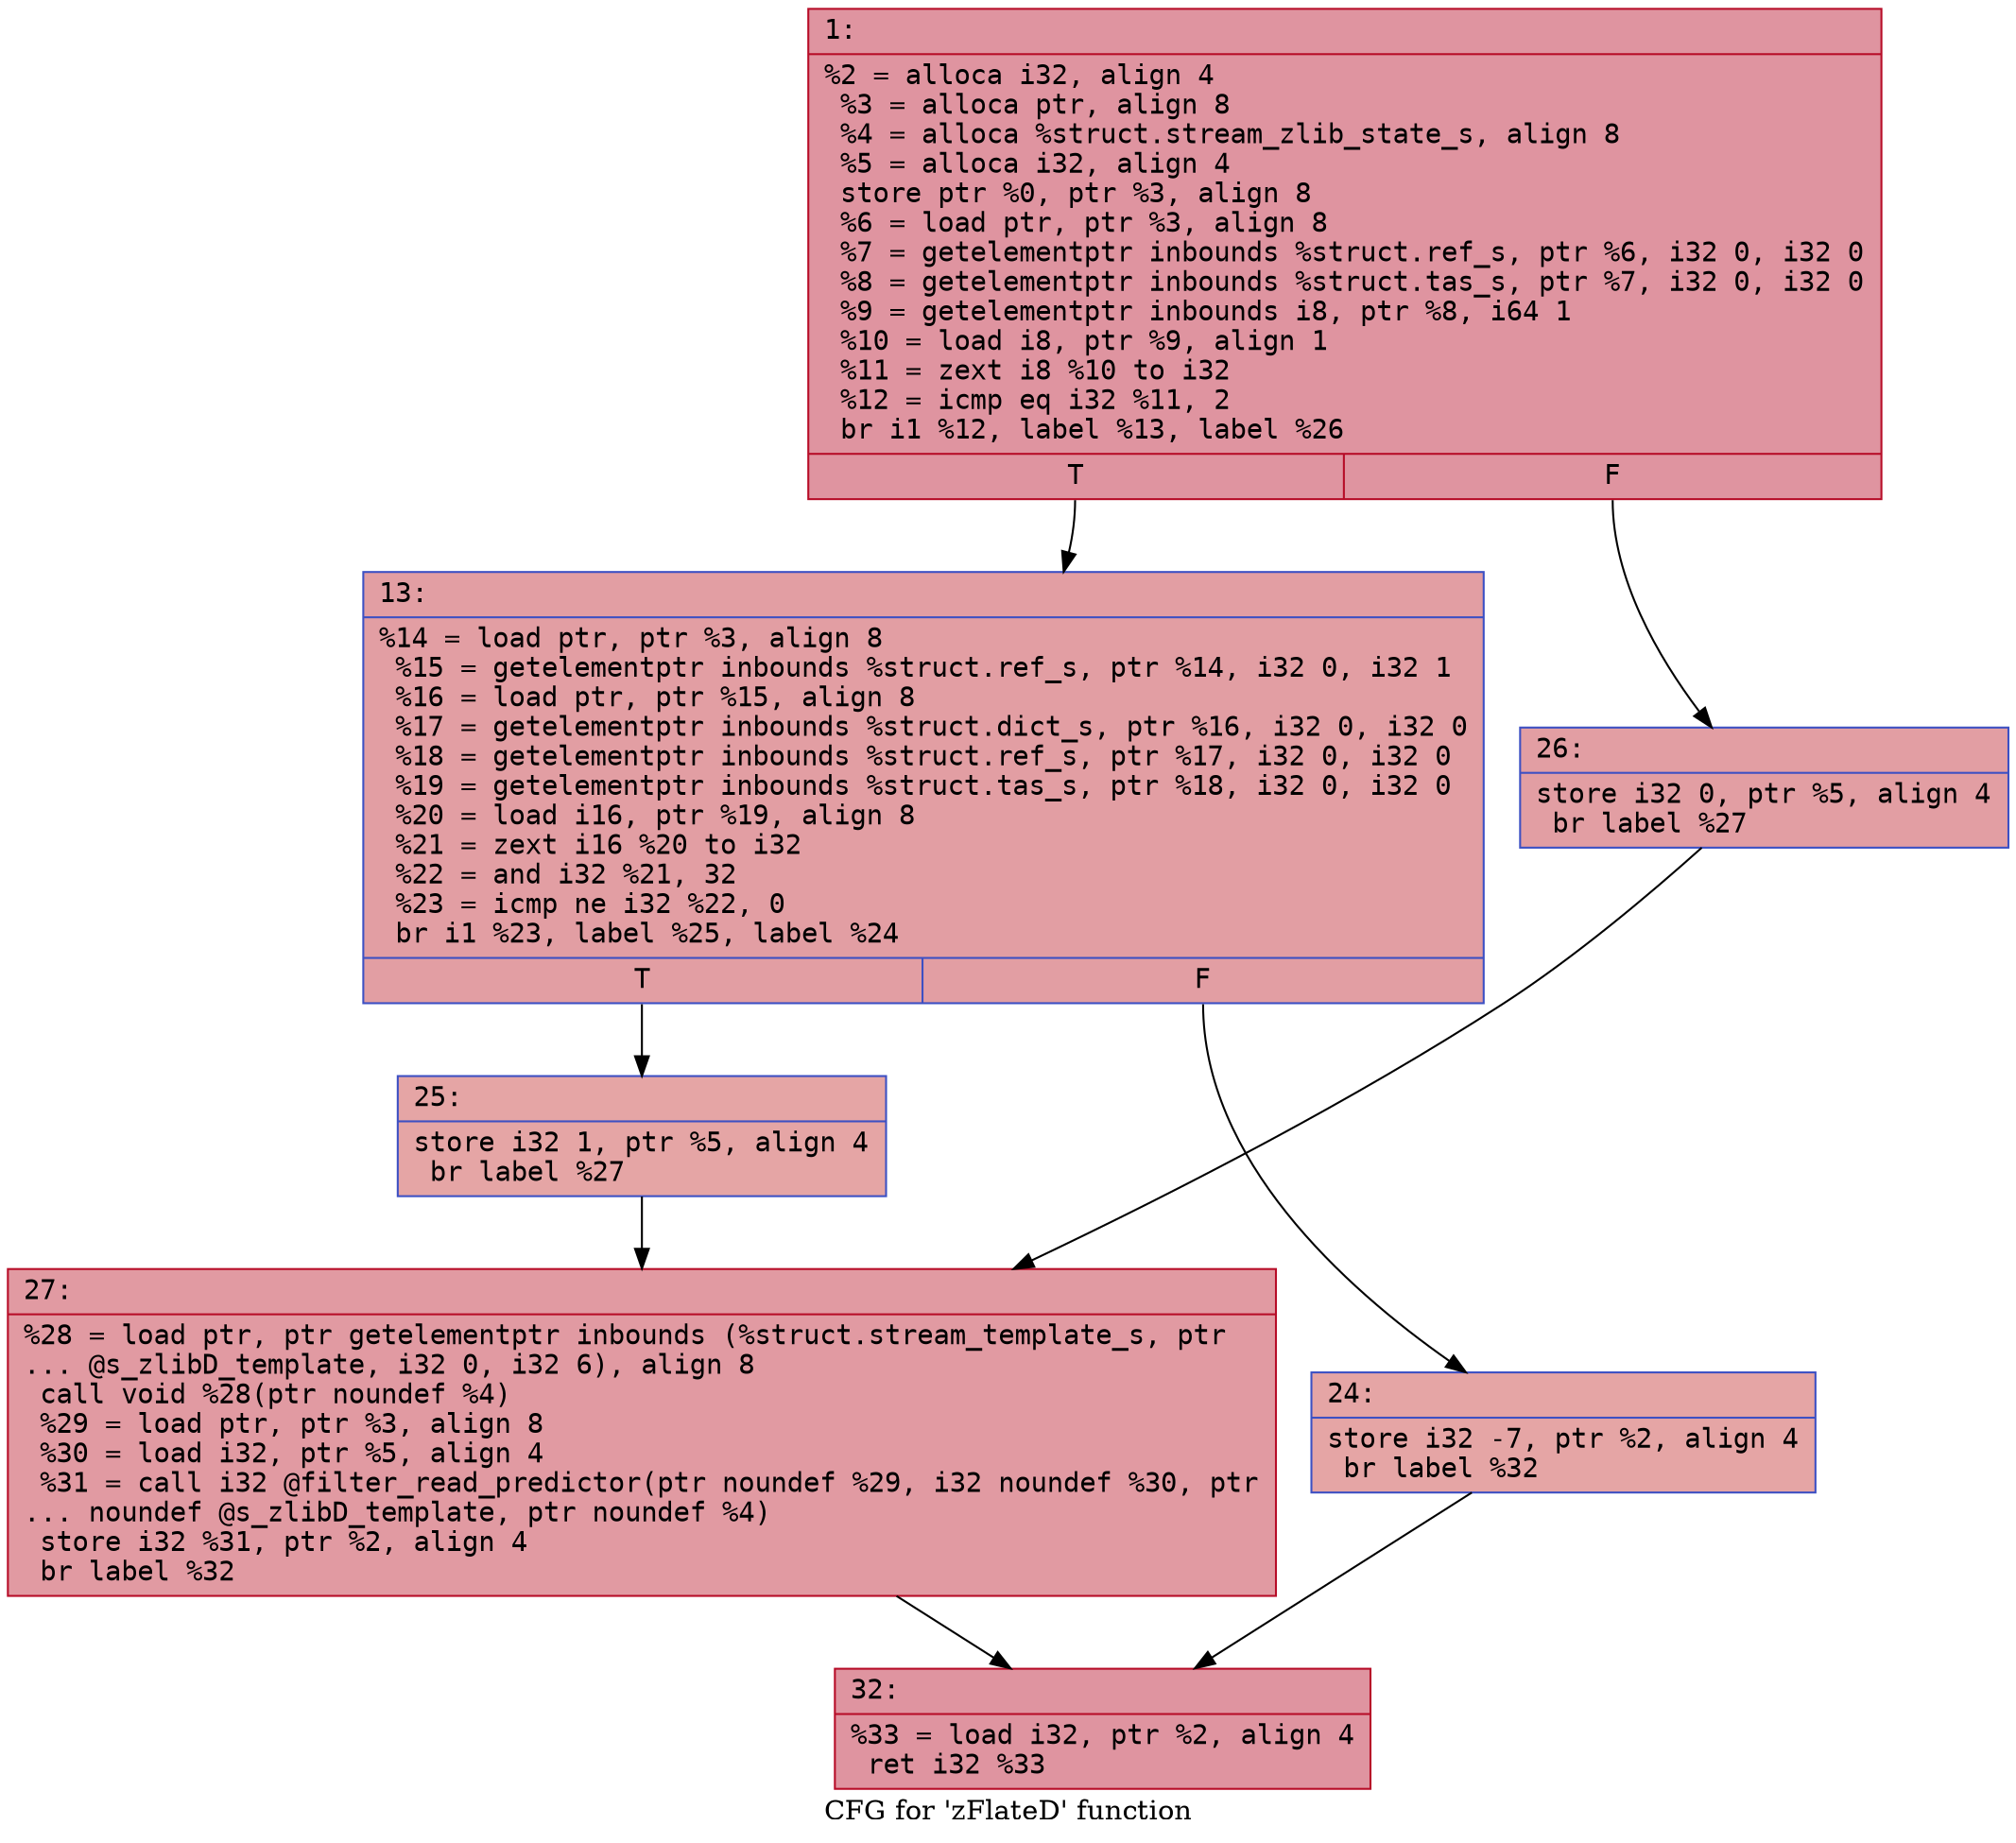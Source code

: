 digraph "CFG for 'zFlateD' function" {
	label="CFG for 'zFlateD' function";

	Node0x600000f5a1c0 [shape=record,color="#b70d28ff", style=filled, fillcolor="#b70d2870" fontname="Courier",label="{1:\l|  %2 = alloca i32, align 4\l  %3 = alloca ptr, align 8\l  %4 = alloca %struct.stream_zlib_state_s, align 8\l  %5 = alloca i32, align 4\l  store ptr %0, ptr %3, align 8\l  %6 = load ptr, ptr %3, align 8\l  %7 = getelementptr inbounds %struct.ref_s, ptr %6, i32 0, i32 0\l  %8 = getelementptr inbounds %struct.tas_s, ptr %7, i32 0, i32 0\l  %9 = getelementptr inbounds i8, ptr %8, i64 1\l  %10 = load i8, ptr %9, align 1\l  %11 = zext i8 %10 to i32\l  %12 = icmp eq i32 %11, 2\l  br i1 %12, label %13, label %26\l|{<s0>T|<s1>F}}"];
	Node0x600000f5a1c0:s0 -> Node0x600000f5a210[tooltip="1 -> 13\nProbability 50.00%" ];
	Node0x600000f5a1c0:s1 -> Node0x600000f5a300[tooltip="1 -> 26\nProbability 50.00%" ];
	Node0x600000f5a210 [shape=record,color="#3d50c3ff", style=filled, fillcolor="#be242e70" fontname="Courier",label="{13:\l|  %14 = load ptr, ptr %3, align 8\l  %15 = getelementptr inbounds %struct.ref_s, ptr %14, i32 0, i32 1\l  %16 = load ptr, ptr %15, align 8\l  %17 = getelementptr inbounds %struct.dict_s, ptr %16, i32 0, i32 0\l  %18 = getelementptr inbounds %struct.ref_s, ptr %17, i32 0, i32 0\l  %19 = getelementptr inbounds %struct.tas_s, ptr %18, i32 0, i32 0\l  %20 = load i16, ptr %19, align 8\l  %21 = zext i16 %20 to i32\l  %22 = and i32 %21, 32\l  %23 = icmp ne i32 %22, 0\l  br i1 %23, label %25, label %24\l|{<s0>T|<s1>F}}"];
	Node0x600000f5a210:s0 -> Node0x600000f5a2b0[tooltip="13 -> 25\nProbability 50.00%" ];
	Node0x600000f5a210:s1 -> Node0x600000f5a260[tooltip="13 -> 24\nProbability 50.00%" ];
	Node0x600000f5a260 [shape=record,color="#3d50c3ff", style=filled, fillcolor="#c5333470" fontname="Courier",label="{24:\l|  store i32 -7, ptr %2, align 4\l  br label %32\l}"];
	Node0x600000f5a260 -> Node0x600000f5a3a0[tooltip="24 -> 32\nProbability 100.00%" ];
	Node0x600000f5a2b0 [shape=record,color="#3d50c3ff", style=filled, fillcolor="#c5333470" fontname="Courier",label="{25:\l|  store i32 1, ptr %5, align 4\l  br label %27\l}"];
	Node0x600000f5a2b0 -> Node0x600000f5a350[tooltip="25 -> 27\nProbability 100.00%" ];
	Node0x600000f5a300 [shape=record,color="#3d50c3ff", style=filled, fillcolor="#be242e70" fontname="Courier",label="{26:\l|  store i32 0, ptr %5, align 4\l  br label %27\l}"];
	Node0x600000f5a300 -> Node0x600000f5a350[tooltip="26 -> 27\nProbability 100.00%" ];
	Node0x600000f5a350 [shape=record,color="#b70d28ff", style=filled, fillcolor="#bb1b2c70" fontname="Courier",label="{27:\l|  %28 = load ptr, ptr getelementptr inbounds (%struct.stream_template_s, ptr\l... @s_zlibD_template, i32 0, i32 6), align 8\l  call void %28(ptr noundef %4)\l  %29 = load ptr, ptr %3, align 8\l  %30 = load i32, ptr %5, align 4\l  %31 = call i32 @filter_read_predictor(ptr noundef %29, i32 noundef %30, ptr\l... noundef @s_zlibD_template, ptr noundef %4)\l  store i32 %31, ptr %2, align 4\l  br label %32\l}"];
	Node0x600000f5a350 -> Node0x600000f5a3a0[tooltip="27 -> 32\nProbability 100.00%" ];
	Node0x600000f5a3a0 [shape=record,color="#b70d28ff", style=filled, fillcolor="#b70d2870" fontname="Courier",label="{32:\l|  %33 = load i32, ptr %2, align 4\l  ret i32 %33\l}"];
}
